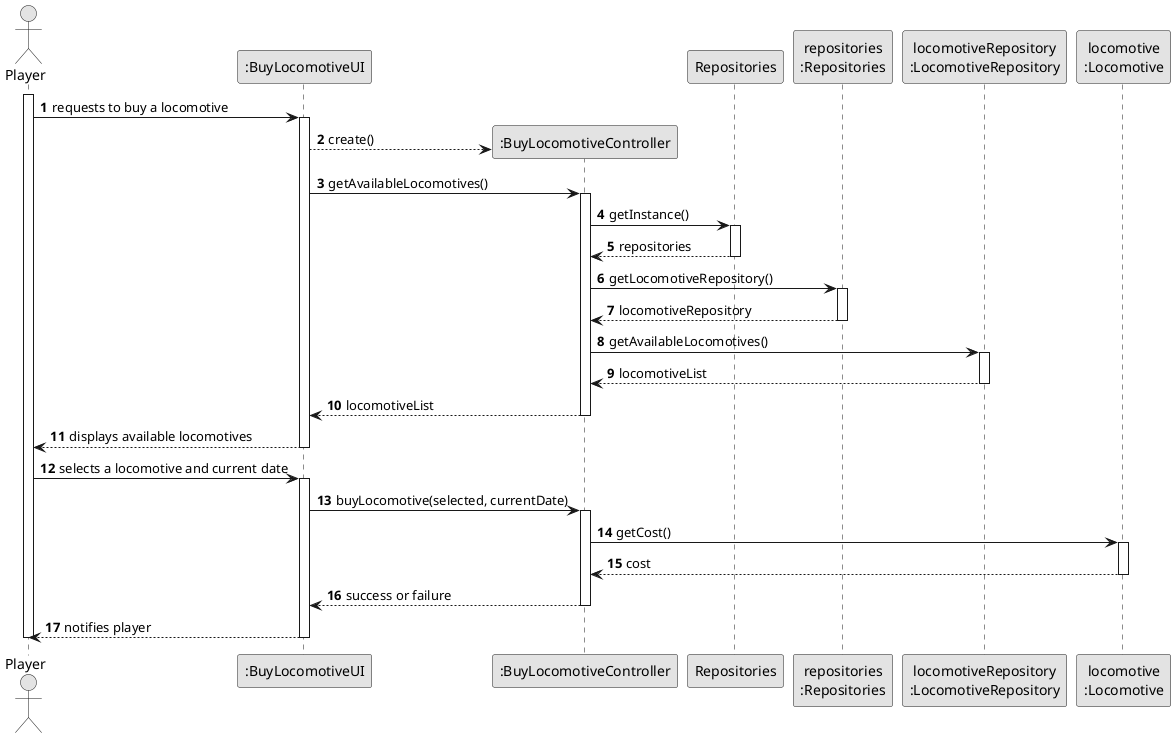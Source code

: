 @startuml
skinparam monochrome true
skinparam packageStyle rectangle
skinparam shadowing false

autonumber

actor "Player" as PLAYER
participant ":BuyLocomotiveUI" as UI
participant ":BuyLocomotiveController" as CTRL
participant "Repositories" as REPOS
participant "repositories\n:Repositories" as REPOS_SINGLETON
participant "locomotiveRepository\n:LocomotiveRepository" as LOCO_REPO
participant "locomotive\n:Locomotive" as LOCO

activate PLAYER

    PLAYER -> UI : requests to buy a locomotive
    activate UI

        UI --> CTRL** : create()

        UI -> CTRL : getAvailableLocomotives()
        activate CTRL

            CTRL -> REPOS : getInstance()
            activate REPOS

                REPOS --> CTRL : repositories
            deactivate REPOS

            CTRL -> REPOS_SINGLETON : getLocomotiveRepository()
            activate REPOS_SINGLETON
                REPOS_SINGLETON --> CTRL : locomotiveRepository
            deactivate REPOS_SINGLETON

            CTRL -> LOCO_REPO : getAvailableLocomotives()
            activate LOCO_REPO
                LOCO_REPO --> CTRL : locomotiveList
            deactivate LOCO_REPO

            CTRL --> UI : locomotiveList
        deactivate CTRL

        UI --> PLAYER : displays available locomotives
    deactivate UI

    PLAYER -> UI : selects a locomotive and current date
    activate UI

        UI -> CTRL : buyLocomotive(selected, currentDate)
        activate CTRL

            CTRL -> LOCO : getCost()
            activate LOCO
                LOCO --> CTRL : cost
            deactivate LOCO

            CTRL --> UI : success or failure
        deactivate CTRL

        UI --> PLAYER : notifies player
    deactivate UI

deactivate PLAYER

@enduml
